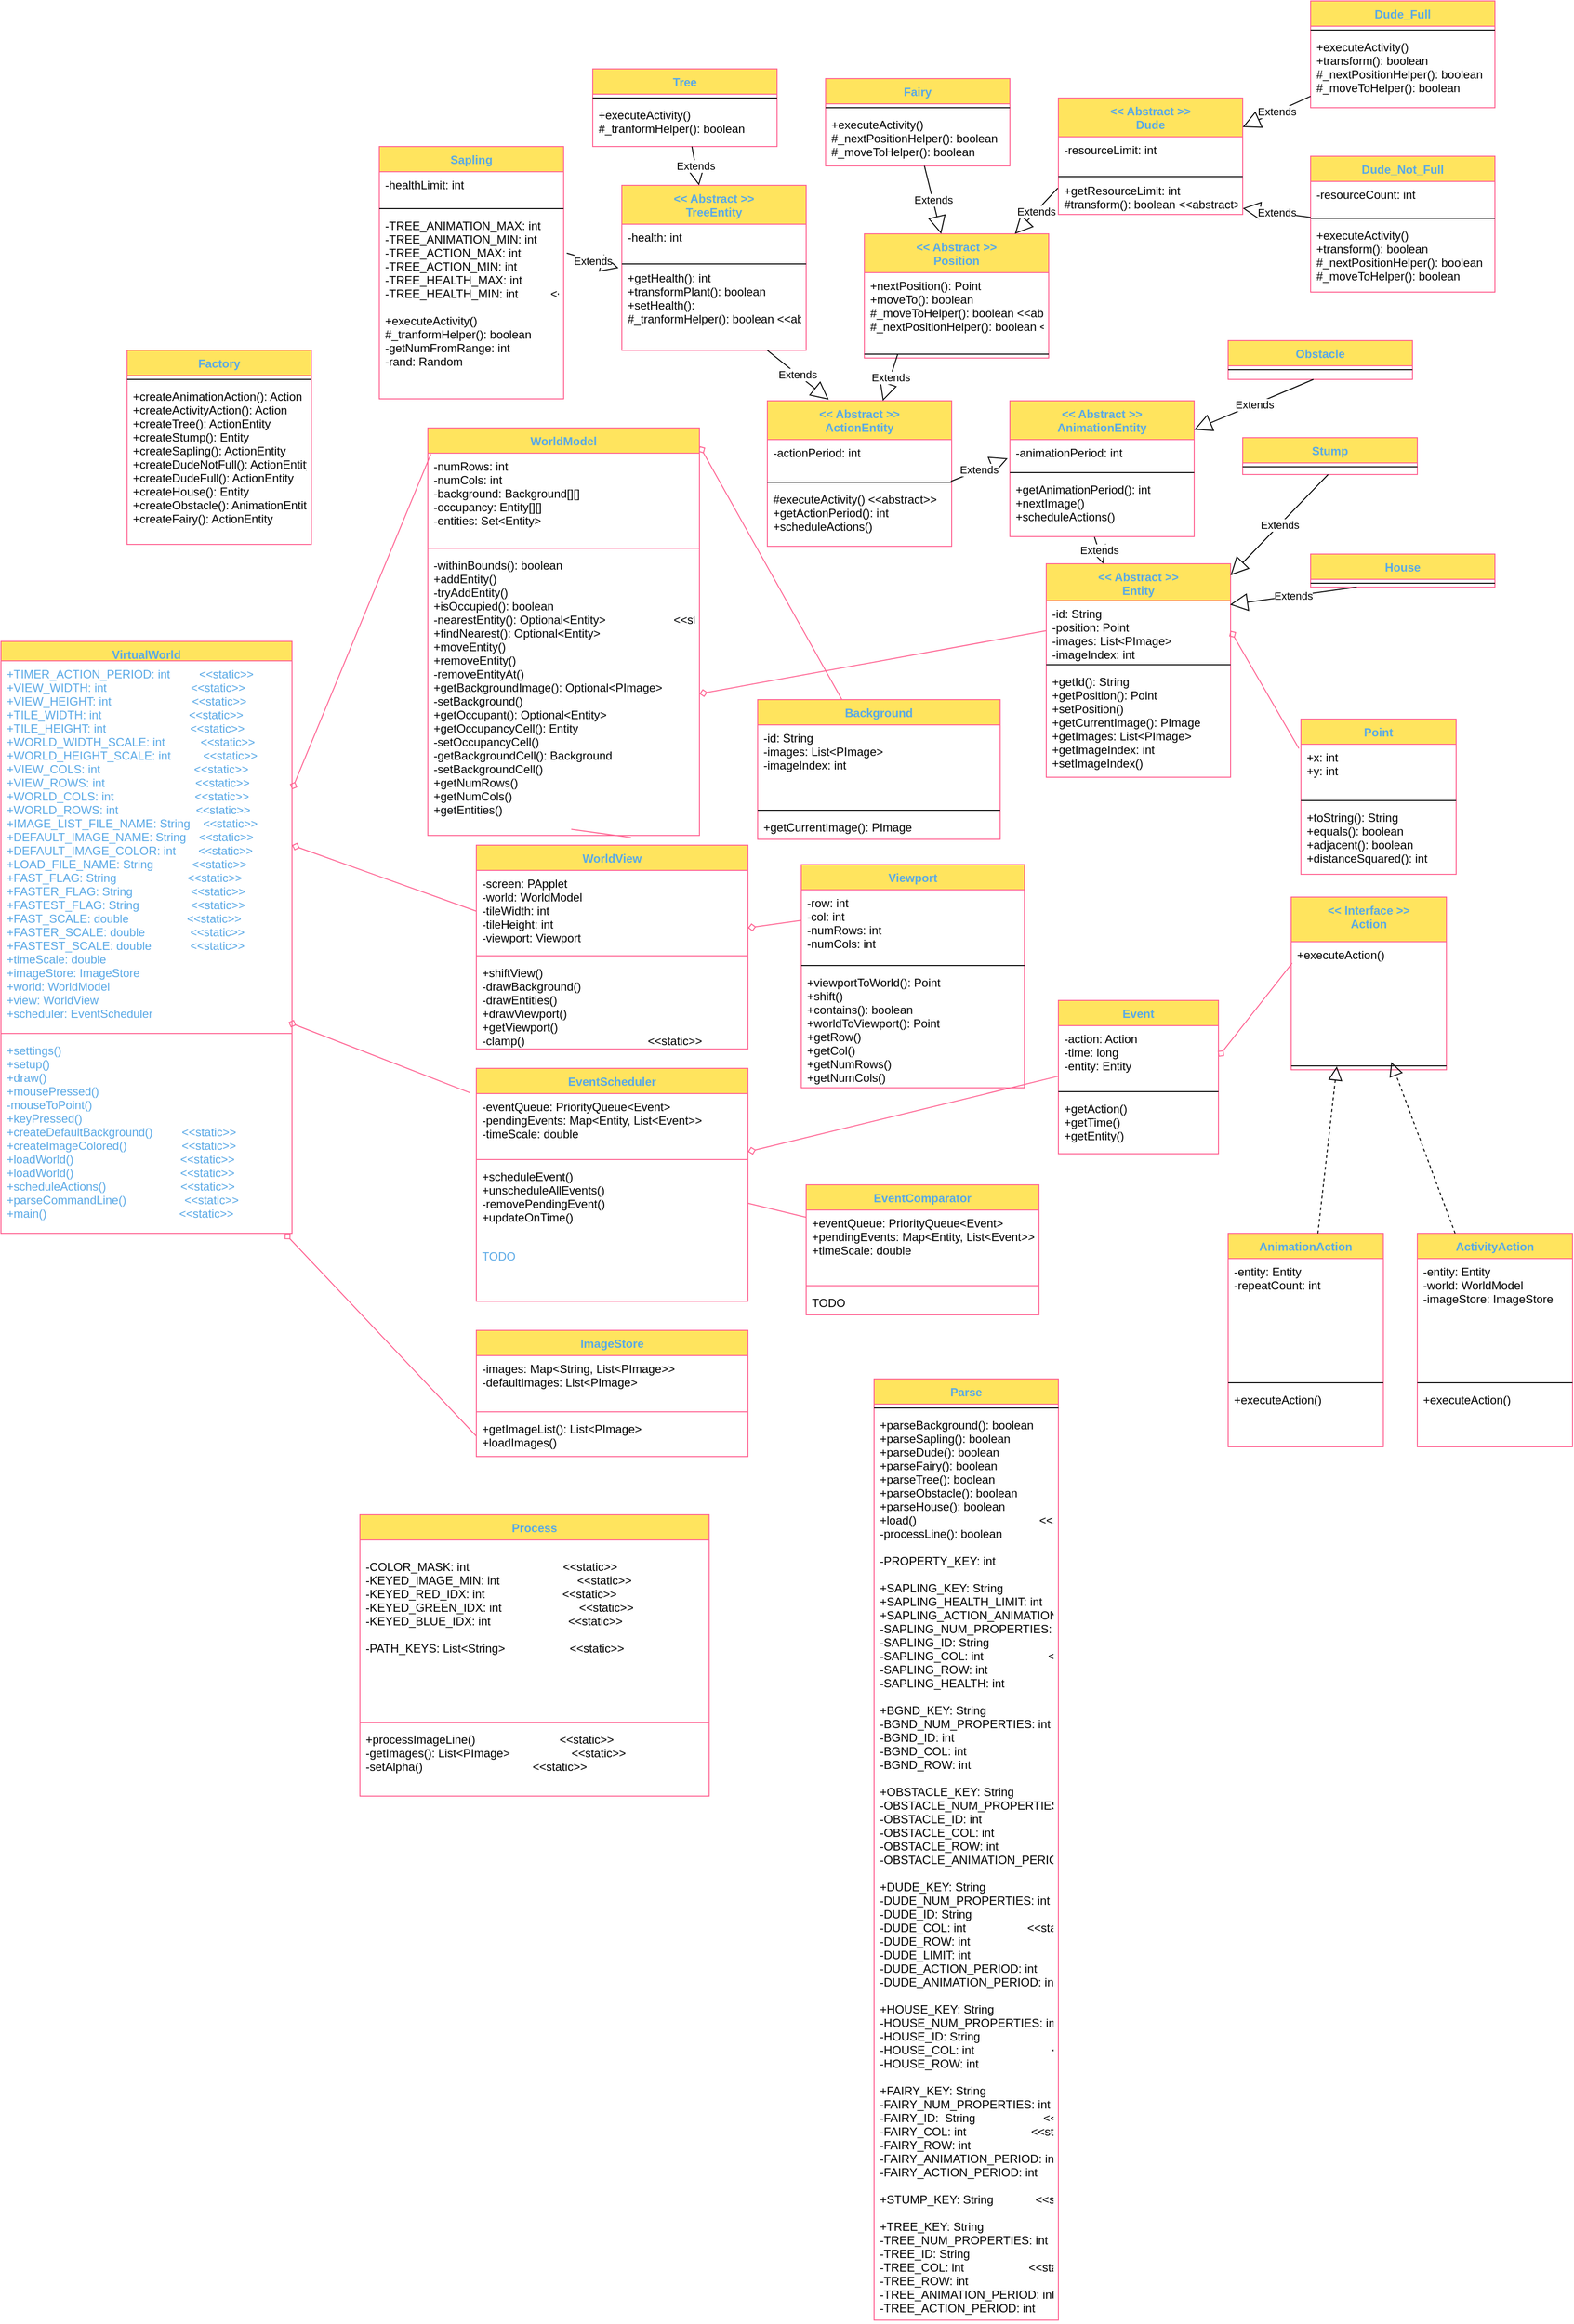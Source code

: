 <mxfile version="18.0.3" type="device"><diagram id="Yo6Zvny2ZRX3JAPKxXua" name="Page 2"><mxGraphModel dx="1639" dy="1824" grid="1" gridSize="10" guides="1" tooltips="1" connect="1" arrows="1" fold="1" page="1" pageScale="1" pageWidth="850" pageHeight="1100" math="0" shadow="0"><root><mxCell id="0"/><mxCell id="1" parent="0"/><mxCell id="8I9pphBKhg92I5GMk5e_-31" value="" style="graphMlID=e0;endArrow=none;strokeColor=#FF6392;strokeWidth=1.0;startArrow=diamond;startFill=0;endFill=1;exitX=1;exitY=0.25;exitDx=0;exitDy=0;fontColor=#5AA9E6;entryX=0.011;entryY=0.011;entryDx=0;entryDy=0;entryPerimeter=0;" parent="1" source="8I9pphBKhg92I5GMk5e_-50" target="8I9pphBKhg92I5GMk5e_-55" edge="1"><mxGeometry relative="1" as="geometry"/></mxCell><mxCell id="8I9pphBKhg92I5GMk5e_-32" value="" style="graphMlID=e1;endArrow=none;strokeColor=#FF6392;strokeWidth=1.0;startArrow=diamond;startFill=0;endFill=1;exitX=1;exitY=0.5;exitDx=0;exitDy=0;fontColor=#5AA9E6;entryX=0;entryY=0.5;entryDx=0;entryDy=0;" parent="1" source="8I9pphBKhg92I5GMk5e_-51" target="8I9pphBKhg92I5GMk5e_-61" edge="1"><mxGeometry relative="1" as="geometry"/></mxCell><mxCell id="8I9pphBKhg92I5GMk5e_-33" value="" style="graphMlID=e2;endArrow=none;strokeColor=#FF6392;strokeWidth=1.0;startArrow=diamond;startFill=0;endFill=1;fontColor=#5AA9E6;entryX=0;entryY=0.25;entryDx=0;entryDy=0;" parent="1" source="8I9pphBKhg92I5GMk5e_-60" target="8I9pphBKhg92I5GMk5e_-89" edge="1"><mxGeometry relative="1" as="geometry"><mxPoint x="648" y="240" as="sourcePoint"/></mxGeometry></mxCell><mxCell id="8I9pphBKhg92I5GMk5e_-34" value="" style="graphMlID=e3;endArrow=none;strokeColor=#FF6392;strokeWidth=1.0;startArrow=diamond;startFill=0;endFill=1;exitX=0.988;exitY=-0.077;exitDx=0;exitDy=0;exitPerimeter=0;fontColor=#5AA9E6;entryX=-0.023;entryY=0.105;entryDx=0;entryDy=0;entryPerimeter=0;" parent="1" source="8I9pphBKhg92I5GMk5e_-53" target="8I9pphBKhg92I5GMk5e_-64" edge="1"><mxGeometry relative="1" as="geometry"><mxPoint x="840" y="580" as="targetPoint"/></mxGeometry></mxCell><mxCell id="8I9pphBKhg92I5GMk5e_-35" value="" style="graphMlID=e4;endArrow=none;strokeColor=#FF6392;strokeWidth=1.0;startArrow=diamond;startFill=0;endFill=1;exitX=0.975;exitY=1;exitDx=0;exitDy=0;exitPerimeter=0;fontColor=#5AA9E6;entryX=0;entryY=0.5;entryDx=0;entryDy=0;" parent="1" source="8I9pphBKhg92I5GMk5e_-53" target="8I9pphBKhg92I5GMk5e_-71" edge="1"><mxGeometry relative="1" as="geometry"/></mxCell><mxCell id="8I9pphBKhg92I5GMk5e_-36" value="" style="graphMlID=e5;endArrow=none;strokeColor=#FF6392;strokeWidth=1.0;startArrow=diamond;startFill=0;endFill=1;fontColor=#5AA9E6;exitX=1.001;exitY=-0.077;exitDx=0;exitDy=0;exitPerimeter=0;" parent="1" source="8I9pphBKhg92I5GMk5e_-55" target="8I9pphBKhg92I5GMk5e_-82" edge="1"><mxGeometry relative="1" as="geometry"/></mxCell><mxCell id="8I9pphBKhg92I5GMk5e_-37" value="" style="graphMlID=e6;endArrow=none;strokeColor=#FF6392;strokeWidth=1.0;startArrow=diamond;startFill=0;endFill=1;fontColor=#5AA9E6;" parent="1" source="8I9pphBKhg92I5GMk5e_-64" target="8I9pphBKhg92I5GMk5e_-97" edge="1"><mxGeometry relative="1" as="geometry"/></mxCell><mxCell id="8I9pphBKhg92I5GMk5e_-38" value="" style="graphMlID=e7;endArrow=none;strokeColor=#FF6392;strokeWidth=1.0;startArrow=none;startFill=1;endFill=1;fontColor=#5AA9E6;entryX=0;entryY=0.25;entryDx=0;entryDy=0;exitX=1;exitY=0.5;exitDx=0;exitDy=0;" parent="1" source="8I9pphBKhg92I5GMk5e_-67" target="8I9pphBKhg92I5GMk5e_-72" edge="1"><mxGeometry relative="1" as="geometry"/></mxCell><mxCell id="8I9pphBKhg92I5GMk5e_-39" value="" style="graphMlID=e8;endArrow=none;strokeColor=#FF6392;strokeWidth=1.0;startArrow=diamond;startFill=0;endFill=1;fontColor=#5AA9E6;exitX=1;exitY=0.5;exitDx=0;exitDy=0;entryX=0;entryY=0.5;entryDx=0;entryDy=0;" parent="1" source="8I9pphBKhg92I5GMk5e_-57" target="8I9pphBKhg92I5GMk5e_-86" edge="1"><mxGeometry relative="1" as="geometry"><mxPoint x="710" y="80" as="sourcePoint"/><Array as="points"/></mxGeometry></mxCell><mxCell id="8I9pphBKhg92I5GMk5e_-40" value="" style="graphMlID=e9;endArrow=none;strokeColor=#FF6392;strokeWidth=1.0;startArrow=diamond;startFill=0;endFill=1;fontColor=#5AA9E6;exitX=1;exitY=0.5;exitDx=0;exitDy=0;entryX=-0.013;entryY=0.08;entryDx=0;entryDy=0;entryPerimeter=0;" parent="1" source="8I9pphBKhg92I5GMk5e_-86" target="8I9pphBKhg92I5GMk5e_-105" edge="1"><mxGeometry relative="1" as="geometry"/></mxCell><mxCell id="8I9pphBKhg92I5GMk5e_-42" value="" style="graphMlID=e11;endArrow=none;strokeColor=#FF6392;strokeWidth=1.0;startArrow=diamond;startFill=0;endFill=1;fontColor=#5AA9E6;exitX=1;exitY=0.5;exitDx=0;exitDy=0;entryX=0.006;entryY=0.178;entryDx=0;entryDy=0;entryPerimeter=0;" parent="1" source="8I9pphBKhg92I5GMk5e_-97" target="8I9pphBKhg92I5GMk5e_-109" edge="1"><mxGeometry relative="1" as="geometry"/></mxCell><mxCell id="8I9pphBKhg92I5GMk5e_-44" value="" style="graphMlID=e13;endArrow=none;strokeColor=#FF6392;strokeWidth=1.0;startArrow=none;startFill=1;endFill=1;fontColor=#5AA9E6;entryX=0.528;entryY=0.978;entryDx=0;entryDy=0;entryPerimeter=0;exitX=0.57;exitY=-0.037;exitDx=0;exitDy=0;exitPerimeter=0;" parent="1" source="8I9pphBKhg92I5GMk5e_-60" target="8I9pphBKhg92I5GMk5e_-57" edge="1"><mxGeometry relative="1" as="geometry"/></mxCell><mxCell id="8I9pphBKhg92I5GMk5e_-45" value="" style="graphMlID=e14;endArrow=none;strokeColor=#FF6392;strokeWidth=1.0;startArrow=none;startFill=1;endFill=1;fontColor=#5AA9E6;exitX=0.5;exitY=0;exitDx=0;exitDy=0;" parent="1" source="8I9pphBKhg92I5GMk5e_-96" edge="1"><mxGeometry relative="1" as="geometry"><mxPoint x="1191.342" y="532.04" as="targetPoint"/></mxGeometry></mxCell><mxCell id="8I9pphBKhg92I5GMk5e_-50" value="VirtualWorld" style="swimlane;fontStyle=1;align=center;verticalAlign=top;childLayout=stackLayout;horizontal=1;startSize=20;horizontalStack=0;resizeParent=1;resizeParentMax=0;resizeLast=0;collapsible=1;marginBottom=0;hachureGap=4;pointerEvents=0;fillColor=#FFE45E;strokeColor=#FF6392;fontColor=#5AA9E6;" parent="1" vertex="1"><mxGeometry x="20" y="150" width="300" height="610" as="geometry"/></mxCell><mxCell id="8I9pphBKhg92I5GMk5e_-51" value="+TIMER_ACTION_PERIOD: int         &lt;&lt;static&gt;&gt;&#10;+VIEW_WIDTH: int                          &lt;&lt;static&gt;&gt;&#10;+VIEW_HEIGHT: int                         &lt;&lt;static&gt;&gt;&#10;+TILE_WIDTH: int                           &lt;&lt;static&gt;&gt;&#10;+TILE_HEIGHT: int                          &lt;&lt;static&gt;&gt;&#10;+WORLD_WIDTH_SCALE: int           &lt;&lt;static&gt;&gt;&#10;+WORLD_HEIGHT_SCALE: int          &lt;&lt;static&gt;&gt;&#10;+VIEW_COLS: int                             &lt;&lt;static&gt;&gt;&#10;+VIEW_ROWS: int                            &lt;&lt;static&gt;&gt;&#10;+WORLD_COLS: int                         &lt;&lt;static&gt;&gt;&#10;+WORLD_ROWS: int                        &lt;&lt;static&gt;&gt;&#10;+IMAGE_LIST_FILE_NAME: String    &lt;&lt;static&gt;&gt;&#10;+DEFAULT_IMAGE_NAME: String    &lt;&lt;static&gt;&gt;&#10;+DEFAULT_IMAGE_COLOR: int       &lt;&lt;static&gt;&gt;&#10;+LOAD_FILE_NAME: String            &lt;&lt;static&gt;&gt;&#10;+FAST_FLAG: String                      &lt;&lt;static&gt;&gt;&#10;+FASTER_FLAG: String                  &lt;&lt;static&gt;&gt;&#10;+FASTEST_FLAG: String                &lt;&lt;static&gt;&gt;&#10;+FAST_SCALE: double                  &lt;&lt;static&gt;&gt;&#10;+FASTER_SCALE: double              &lt;&lt;static&gt;&gt;&#10;+FASTEST_SCALE: double            &lt;&lt;static&gt;&gt;&#10;+timeScale: double&#10;+imageStore: ImageStore&#10;+world: WorldModel&#10;+view: WorldView&#10;+scheduler: EventScheduler" style="text;strokeColor=none;fillColor=none;align=left;verticalAlign=top;spacingLeft=4;spacingRight=4;overflow=hidden;rotatable=0;points=[[0,0.5],[1,0.5]];portConstraint=eastwest;fontColor=#5AA9E6;" parent="8I9pphBKhg92I5GMk5e_-50" vertex="1"><mxGeometry y="20" width="300" height="380" as="geometry"/></mxCell><mxCell id="8I9pphBKhg92I5GMk5e_-52" value="" style="line;strokeWidth=1;fillColor=none;align=left;verticalAlign=middle;spacingTop=-1;spacingLeft=3;spacingRight=3;rotatable=0;labelPosition=right;points=[];portConstraint=eastwest;strokeColor=#FF6392;fontColor=#5AA9E6;" parent="8I9pphBKhg92I5GMk5e_-50" vertex="1"><mxGeometry y="400" width="300" height="8" as="geometry"/></mxCell><mxCell id="8I9pphBKhg92I5GMk5e_-53" value="+settings()&#10;+setup()&#10;+draw()&#10;+mousePressed()&#10;-mouseToPoint()&#10;+keyPressed()&#10;+createDefaultBackground()         &lt;&lt;static&gt;&gt;&#10;+createImageColored()                 &lt;&lt;static&gt;&gt;&#10;+loadWorld()                                 &lt;&lt;static&gt;&gt;&#10;+loadWorld()                                 &lt;&lt;static&gt;&gt;&#10;+scheduleActions()                       &lt;&lt;static&gt;&gt;&#10;+parseCommandLine()                  &lt;&lt;static&gt;&gt;&#10;+main()                                         &lt;&lt;static&gt;&gt;" style="text;strokeColor=none;fillColor=none;align=left;verticalAlign=top;spacingLeft=4;spacingRight=4;overflow=hidden;rotatable=0;points=[[0,0.5],[1,0.5]];portConstraint=eastwest;fontColor=#5AA9E6;" parent="8I9pphBKhg92I5GMk5e_-50" vertex="1"><mxGeometry y="408" width="300" height="202" as="geometry"/></mxCell><mxCell id="8I9pphBKhg92I5GMk5e_-54" value="WorldModel" style="swimlane;fontStyle=1;align=center;verticalAlign=top;childLayout=stackLayout;horizontal=1;startSize=26;horizontalStack=0;resizeParent=1;resizeParentMax=0;resizeLast=0;collapsible=1;marginBottom=0;hachureGap=4;pointerEvents=0;sketch=0;fontColor=#5AA9E6;strokeColor=#FF6392;fillColor=#FFE45E;" parent="1" vertex="1"><mxGeometry x="460" y="-70" width="280" height="420" as="geometry"/></mxCell><mxCell id="8I9pphBKhg92I5GMk5e_-55" value="-numRows: int&#10;-numCols: int&#10;-background: Background[][]&#10;-occupancy: Entity[][]&#10;-entities: Set&lt;Entity&gt;" style="text;strokeColor=none;fillColor=none;align=left;verticalAlign=top;spacingLeft=4;spacingRight=4;overflow=hidden;rotatable=0;points=[[0,0.5],[1,0.5]];portConstraint=eastwest;fontColor=#000000;" parent="8I9pphBKhg92I5GMk5e_-54" vertex="1"><mxGeometry y="26" width="280" height="94" as="geometry"/></mxCell><mxCell id="8I9pphBKhg92I5GMk5e_-56" value="" style="line;strokeWidth=1;fillColor=none;align=left;verticalAlign=middle;spacingTop=-1;spacingLeft=3;spacingRight=3;rotatable=0;labelPosition=right;points=[];portConstraint=eastwest;strokeColor=#FF6392;fontColor=#5AA9E6;" parent="8I9pphBKhg92I5GMk5e_-54" vertex="1"><mxGeometry y="120" width="280" height="8" as="geometry"/></mxCell><mxCell id="8I9pphBKhg92I5GMk5e_-57" value="-withinBounds(): boolean    &#10;+addEntity()     &#10;-tryAddEntity()                             &#10;+isOccupied(): boolean     &#10;-nearestEntity(): Optional&lt;Entity&gt;                     &lt;&lt;static&gt;&gt;&#10;+findNearest(): Optional&lt;Entity&gt;             &#10;+moveEntity()                                &#10;+removeEntity()                              &#10;-removeEntityAt()  &#10;+getBackgroundImage(): Optional&lt;PImage&gt;     &#10;-setBackground()                             &#10;+getOccupant(): Optional&lt;Entity&gt;             &#10;+getOccupancyCell(): Entity                 &#10;-setOccupancyCell()                          &#10;-getBackgroundCell(): Background             &#10;-setBackgroundCell()    &#10;+getNumRows()&#10;+getNumCols()&#10;+getEntities()     &#10; &#10;                                                                                                     &#10;           " style="text;strokeColor=none;fillColor=none;align=left;verticalAlign=top;spacingLeft=4;spacingRight=4;overflow=hidden;rotatable=0;points=[[0,0.5],[1,0.5]];portConstraint=eastwest;fontColor=#020405;" parent="8I9pphBKhg92I5GMk5e_-54" vertex="1"><mxGeometry y="128" width="280" height="292" as="geometry"/></mxCell><mxCell id="8I9pphBKhg92I5GMk5e_-60" value="WorldView" style="swimlane;fontStyle=1;align=center;verticalAlign=top;childLayout=stackLayout;horizontal=1;startSize=26;horizontalStack=0;resizeParent=1;resizeParentMax=0;resizeLast=0;collapsible=1;marginBottom=0;hachureGap=4;pointerEvents=0;sketch=0;fontColor=#5AA9E6;strokeColor=#FF6392;fillColor=#FFE45E;" parent="1" vertex="1"><mxGeometry x="510" y="360.0" width="280" height="210" as="geometry"/></mxCell><mxCell id="8I9pphBKhg92I5GMk5e_-61" value="-screen: PApplet&#10;-world: WorldModel&#10;-tileWidth: int&#10;-tileHeight: int&#10;-viewport: Viewport" style="text;strokeColor=none;fillColor=none;align=left;verticalAlign=top;spacingLeft=4;spacingRight=4;overflow=hidden;rotatable=0;points=[[0,0.5],[1,0.5]];portConstraint=eastwest;fontColor=#000000;" parent="8I9pphBKhg92I5GMk5e_-60" vertex="1"><mxGeometry y="26" width="280" height="84" as="geometry"/></mxCell><mxCell id="8I9pphBKhg92I5GMk5e_-62" value="" style="line;strokeWidth=1;fillColor=none;align=left;verticalAlign=middle;spacingTop=-1;spacingLeft=3;spacingRight=3;rotatable=0;labelPosition=right;points=[];portConstraint=eastwest;strokeColor=#FF6392;fontColor=#5AA9E6;" parent="8I9pphBKhg92I5GMk5e_-60" vertex="1"><mxGeometry y="110" width="280" height="8" as="geometry"/></mxCell><mxCell id="8I9pphBKhg92I5GMk5e_-63" value="+shiftView()   &#10;-drawBackground()                           &#10;-drawEntities()                              &#10;+drawViewport()  &#10;+getViewport()        &#10;-clamp()                                      &lt;&lt;static&gt;&gt;&#10;                  &#10;                              " style="text;strokeColor=none;fillColor=none;align=left;verticalAlign=top;spacingLeft=4;spacingRight=4;overflow=hidden;rotatable=0;points=[[0,0.5],[1,0.5]];portConstraint=eastwest;fontColor=#000000;" parent="8I9pphBKhg92I5GMk5e_-60" vertex="1"><mxGeometry y="118" width="280" height="92" as="geometry"/></mxCell><mxCell id="8I9pphBKhg92I5GMk5e_-64" value="EventScheduler" style="swimlane;fontStyle=1;align=center;verticalAlign=top;childLayout=stackLayout;horizontal=1;startSize=26;horizontalStack=0;resizeParent=1;resizeParentMax=0;resizeLast=0;collapsible=1;marginBottom=0;hachureGap=4;pointerEvents=0;sketch=0;fontColor=#5AA9E6;strokeColor=#FF6392;fillColor=#FFE45E;" parent="1" vertex="1"><mxGeometry x="510" y="590" width="280" height="240" as="geometry"/></mxCell><mxCell id="8I9pphBKhg92I5GMk5e_-65" value="-eventQueue: PriorityQueue&lt;Event&gt;&#10;-pendingEvents: Map&lt;Entity, List&lt;Event&gt;&gt;&#10;-timeScale: double" style="text;strokeColor=none;fillColor=none;align=left;verticalAlign=top;spacingLeft=4;spacingRight=4;overflow=hidden;rotatable=0;points=[[0,0.5],[1,0.5]];portConstraint=eastwest;fontColor=#000000;" parent="8I9pphBKhg92I5GMk5e_-64" vertex="1"><mxGeometry y="26" width="280" height="64" as="geometry"/></mxCell><mxCell id="8I9pphBKhg92I5GMk5e_-66" value="" style="line;strokeWidth=1;fillColor=none;align=left;verticalAlign=middle;spacingTop=-1;spacingLeft=3;spacingRight=3;rotatable=0;labelPosition=right;points=[];portConstraint=eastwest;strokeColor=#FF6392;fontColor=#5AA9E6;" parent="8I9pphBKhg92I5GMk5e_-64" vertex="1"><mxGeometry y="90" width="280" height="8" as="geometry"/></mxCell><mxCell id="8I9pphBKhg92I5GMk5e_-67" value="+scheduleEvent()                                  &#10;+unscheduleAllEvents()    &#10;-removePendingEvent()                        &#10;+updateOnTime()                                                 " style="text;strokeColor=none;fillColor=none;align=left;verticalAlign=top;spacingLeft=4;spacingRight=4;overflow=hidden;rotatable=0;points=[[0,0.5],[1,0.5]];portConstraint=eastwest;fontColor=#000000;" parent="8I9pphBKhg92I5GMk5e_-64" vertex="1"><mxGeometry y="98" width="280" height="82" as="geometry"/></mxCell><mxCell id="8I9pphBKhg92I5GMk5e_-76" value="TODO" style="text;strokeColor=none;fillColor=none;align=left;verticalAlign=top;spacingLeft=4;spacingRight=4;overflow=hidden;rotatable=0;points=[[0,0.5],[1,0.5]];portConstraint=eastwest;fontColor=#5AA9E6;" parent="8I9pphBKhg92I5GMk5e_-64" vertex="1"><mxGeometry y="180" width="280" height="60" as="geometry"/></mxCell><mxCell id="8I9pphBKhg92I5GMk5e_-68" value="ImageStore" style="swimlane;fontStyle=1;align=center;verticalAlign=top;childLayout=stackLayout;horizontal=1;startSize=26;horizontalStack=0;resizeParent=1;resizeParentMax=0;resizeLast=0;collapsible=1;marginBottom=0;hachureGap=4;pointerEvents=0;sketch=0;fontColor=#5AA9E6;strokeColor=#FF6392;fillColor=#FFE45E;" parent="1" vertex="1"><mxGeometry x="510" y="860" width="280" height="130" as="geometry"/></mxCell><mxCell id="8I9pphBKhg92I5GMk5e_-69" value="-images: Map&lt;String, List&lt;PImage&gt;&gt;&#10;-defaultImages: List&lt;PImage&gt;" style="text;strokeColor=none;fillColor=none;align=left;verticalAlign=top;spacingLeft=4;spacingRight=4;overflow=hidden;rotatable=0;points=[[0,0.5],[1,0.5]];portConstraint=eastwest;fontColor=#000000;" parent="8I9pphBKhg92I5GMk5e_-68" vertex="1"><mxGeometry y="26" width="280" height="54" as="geometry"/></mxCell><mxCell id="8I9pphBKhg92I5GMk5e_-70" value="" style="line;strokeWidth=1;fillColor=none;align=left;verticalAlign=middle;spacingTop=-1;spacingLeft=3;spacingRight=3;rotatable=0;labelPosition=right;points=[];portConstraint=eastwest;strokeColor=#FF6392;fontColor=#5AA9E6;" parent="8I9pphBKhg92I5GMk5e_-68" vertex="1"><mxGeometry y="80" width="280" height="8" as="geometry"/></mxCell><mxCell id="8I9pphBKhg92I5GMk5e_-71" value="+getImageList(): List&lt;PImage&gt;               &#10;+loadImages()                                " style="text;strokeColor=none;fillColor=none;align=left;verticalAlign=top;spacingLeft=4;spacingRight=4;overflow=hidden;rotatable=0;points=[[0,0.5],[1,0.5]];portConstraint=eastwest;fontColor=#000000;" parent="8I9pphBKhg92I5GMk5e_-68" vertex="1"><mxGeometry y="88" width="280" height="42" as="geometry"/></mxCell><mxCell id="8I9pphBKhg92I5GMk5e_-72" value="EventComparator" style="swimlane;fontStyle=1;align=center;verticalAlign=top;childLayout=stackLayout;horizontal=1;startSize=26;horizontalStack=0;resizeParent=1;resizeParentMax=0;resizeLast=0;collapsible=1;marginBottom=0;hachureGap=4;pointerEvents=0;sketch=0;fontColor=#5AA9E6;strokeColor=#FF6392;fillColor=#FFE45E;" parent="1" vertex="1"><mxGeometry x="850" y="710" width="240" height="134" as="geometry"/></mxCell><mxCell id="8I9pphBKhg92I5GMk5e_-73" value="+eventQueue: PriorityQueue&lt;Event&gt;&#10;+pendingEvents: Map&lt;Entity, List&lt;Event&gt;&gt;&#10;+timeScale: double" style="text;strokeColor=none;fillColor=none;align=left;verticalAlign=top;spacingLeft=4;spacingRight=4;overflow=hidden;rotatable=0;points=[[0,0.5],[1,0.5]];portConstraint=eastwest;fontColor=#000000;" parent="8I9pphBKhg92I5GMk5e_-72" vertex="1"><mxGeometry y="26" width="240" height="74" as="geometry"/></mxCell><mxCell id="8I9pphBKhg92I5GMk5e_-74" value="" style="line;strokeWidth=1;fillColor=none;align=left;verticalAlign=middle;spacingTop=-1;spacingLeft=3;spacingRight=3;rotatable=0;labelPosition=right;points=[];portConstraint=eastwest;strokeColor=#FF6392;fontColor=#5AA9E6;" parent="8I9pphBKhg92I5GMk5e_-72" vertex="1"><mxGeometry y="100" width="240" height="8" as="geometry"/></mxCell><mxCell id="8I9pphBKhg92I5GMk5e_-75" value="TODO" style="text;strokeColor=none;fillColor=none;align=left;verticalAlign=top;spacingLeft=4;spacingRight=4;overflow=hidden;rotatable=0;points=[[0,0.5],[1,0.5]];portConstraint=eastwest;fontColor=#000000;" parent="8I9pphBKhg92I5GMk5e_-72" vertex="1"><mxGeometry y="108" width="240" height="26" as="geometry"/></mxCell><mxCell id="8I9pphBKhg92I5GMk5e_-77" value="Process" style="swimlane;fontStyle=1;align=center;verticalAlign=top;childLayout=stackLayout;horizontal=1;startSize=26;horizontalStack=0;resizeParent=1;resizeParentMax=0;resizeLast=0;collapsible=1;marginBottom=0;hachureGap=4;pointerEvents=0;sketch=0;fontColor=#5AA9E6;strokeColor=#FF6392;fillColor=#FFE45E;" parent="1" vertex="1"><mxGeometry x="390" y="1050" width="360" height="290" as="geometry"/></mxCell><mxCell id="8I9pphBKhg92I5GMk5e_-78" value="&#10;-COLOR_MASK: int                             &lt;&lt;static&gt;&gt;&#10;-KEYED_IMAGE_MIN: int                        &lt;&lt;static&gt;&gt;&#10;-KEYED_RED_IDX: int                        &lt;&lt;static&gt;&gt;&#10;-KEYED_GREEN_IDX: int                        &lt;&lt;static&gt;&gt;&#10;-KEYED_BLUE_IDX: int                        &lt;&lt;static&gt;&gt;&#10;&#10;-PATH_KEYS: List&lt;String&gt;                    &lt;&lt;static&gt;&gt;&#10;&#10;&#10;&#10;" style="text;strokeColor=none;fillColor=none;align=left;verticalAlign=top;spacingLeft=4;spacingRight=4;overflow=hidden;rotatable=0;points=[[0,0.5],[1,0.5]];portConstraint=eastwest;fontColor=#000000;" parent="8I9pphBKhg92I5GMk5e_-77" vertex="1"><mxGeometry y="26" width="360" height="184" as="geometry"/></mxCell><mxCell id="8I9pphBKhg92I5GMk5e_-79" value="" style="line;strokeWidth=1;fillColor=none;align=left;verticalAlign=middle;spacingTop=-1;spacingLeft=3;spacingRight=3;rotatable=0;labelPosition=right;points=[];portConstraint=eastwest;strokeColor=#FF6392;fontColor=#5AA9E6;" parent="8I9pphBKhg92I5GMk5e_-77" vertex="1"><mxGeometry y="210" width="360" height="8" as="geometry"/></mxCell><mxCell id="8I9pphBKhg92I5GMk5e_-80" value="+processImageLine()                          &lt;&lt;static&gt;&gt;&#10;-getImages(): List&lt;PImage&gt;                   &lt;&lt;static&gt;&gt;&#10;-setAlpha()                                  &lt;&lt;static&gt;&gt;&#10;&#10;&#10;&#10;" style="text;strokeColor=none;fillColor=none;align=left;verticalAlign=top;spacingLeft=4;spacingRight=4;overflow=hidden;rotatable=0;points=[[0,0.5],[1,0.5]];portConstraint=eastwest;fontColor=#000000;" parent="8I9pphBKhg92I5GMk5e_-77" vertex="1"><mxGeometry y="218" width="360" height="72" as="geometry"/></mxCell><mxCell id="8I9pphBKhg92I5GMk5e_-81" value="Background" style="swimlane;fontStyle=1;align=center;verticalAlign=top;childLayout=stackLayout;horizontal=1;startSize=26;horizontalStack=0;resizeParent=1;resizeParentMax=0;resizeLast=0;collapsible=1;marginBottom=0;hachureGap=4;pointerEvents=0;sketch=0;fontColor=#5AA9E6;strokeColor=#FF6392;fillColor=#FFE45E;" parent="1" vertex="1"><mxGeometry x="800" y="210" width="250" height="144" as="geometry"/></mxCell><mxCell id="8I9pphBKhg92I5GMk5e_-82" value="-id: String&#10;-images: List&lt;PImage&gt;&#10;-imageIndex: int" style="text;strokeColor=none;fillColor=none;align=left;verticalAlign=top;spacingLeft=4;spacingRight=4;overflow=hidden;rotatable=0;points=[[0,0.5],[1,0.5]];portConstraint=eastwest;" parent="8I9pphBKhg92I5GMk5e_-81" vertex="1"><mxGeometry y="26" width="250" height="84" as="geometry"/></mxCell><mxCell id="8I9pphBKhg92I5GMk5e_-83" value="" style="line;strokeWidth=1;fillColor=none;align=left;verticalAlign=middle;spacingTop=-1;spacingLeft=3;spacingRight=3;rotatable=0;labelPosition=right;points=[];portConstraint=eastwest;" parent="8I9pphBKhg92I5GMk5e_-81" vertex="1"><mxGeometry y="110" width="250" height="8" as="geometry"/></mxCell><mxCell id="8I9pphBKhg92I5GMk5e_-84" value="+getCurrentImage(): PImage" style="text;strokeColor=none;fillColor=none;align=left;verticalAlign=top;spacingLeft=4;spacingRight=4;overflow=hidden;rotatable=0;points=[[0,0.5],[1,0.5]];portConstraint=eastwest;" parent="8I9pphBKhg92I5GMk5e_-81" vertex="1"><mxGeometry y="118" width="250" height="26" as="geometry"/></mxCell><mxCell id="8I9pphBKhg92I5GMk5e_-85" value="&lt;&lt; Abstract &gt;&gt;&#10;Entity" style="swimlane;fontStyle=1;align=center;verticalAlign=top;childLayout=stackLayout;horizontal=1;startSize=38;horizontalStack=0;resizeParent=1;resizeParentMax=0;resizeLast=0;collapsible=1;marginBottom=0;hachureGap=4;pointerEvents=0;sketch=0;fontColor=#5AA9E6;strokeColor=#FF6392;fillColor=#FFE45E;" parent="1" vertex="1"><mxGeometry x="1097.5" y="70" width="190" height="220" as="geometry"/></mxCell><mxCell id="8I9pphBKhg92I5GMk5e_-86" value="-id: String&#10;-position: Point&#10;-images: List&lt;PImage&gt;&#10;-imageIndex: int&#10;" style="text;strokeColor=none;fillColor=none;align=left;verticalAlign=top;spacingLeft=4;spacingRight=4;overflow=hidden;rotatable=0;points=[[0,0.5],[1,0.5]];portConstraint=eastwest;" parent="8I9pphBKhg92I5GMk5e_-85" vertex="1"><mxGeometry y="38" width="190" height="62" as="geometry"/></mxCell><mxCell id="8I9pphBKhg92I5GMk5e_-87" value="" style="line;strokeWidth=1;fillColor=none;align=left;verticalAlign=middle;spacingTop=-1;spacingLeft=3;spacingRight=3;rotatable=0;labelPosition=right;points=[];portConstraint=eastwest;" parent="8I9pphBKhg92I5GMk5e_-85" vertex="1"><mxGeometry y="100" width="190" height="8" as="geometry"/></mxCell><mxCell id="iE0U7NcZU6y0sqtfHOgk-11" value="+getId(): String&#10;+getPosition(): Point&#10;+setPosition()&#10;+getCurrentImage(): PImage&#10;+getImages: List&lt;PImage&gt;&#10;+getImageIndex: int&#10;+setImageIndex()" style="text;strokeColor=none;fillColor=none;align=left;verticalAlign=top;spacingLeft=4;spacingRight=4;overflow=hidden;rotatable=0;points=[[0,0.5],[1,0.5]];portConstraint=eastwest;" parent="8I9pphBKhg92I5GMk5e_-85" vertex="1"><mxGeometry y="108" width="190" height="112" as="geometry"/></mxCell><mxCell id="8I9pphBKhg92I5GMk5e_-89" value="Viewport" style="swimlane;fontStyle=1;align=center;verticalAlign=top;childLayout=stackLayout;horizontal=1;startSize=26;horizontalStack=0;resizeParent=1;resizeParentMax=0;resizeLast=0;collapsible=1;marginBottom=0;hachureGap=4;pointerEvents=0;sketch=0;fontColor=#5AA9E6;strokeColor=#FF6392;fillColor=#FFE45E;" parent="1" vertex="1"><mxGeometry x="845" y="380" width="230" height="230" as="geometry"/></mxCell><mxCell id="8I9pphBKhg92I5GMk5e_-90" value="-row: int&#10;-col: int&#10;-numRows: int&#10;-numCols: int" style="text;strokeColor=none;fillColor=none;align=left;verticalAlign=top;spacingLeft=4;spacingRight=4;overflow=hidden;rotatable=0;points=[[0,0.5],[1,0.5]];portConstraint=eastwest;" parent="8I9pphBKhg92I5GMk5e_-89" vertex="1"><mxGeometry y="26" width="230" height="74" as="geometry"/></mxCell><mxCell id="8I9pphBKhg92I5GMk5e_-91" value="" style="line;strokeWidth=1;fillColor=none;align=left;verticalAlign=middle;spacingTop=-1;spacingLeft=3;spacingRight=3;rotatable=0;labelPosition=right;points=[];portConstraint=eastwest;" parent="8I9pphBKhg92I5GMk5e_-89" vertex="1"><mxGeometry y="100" width="230" height="8" as="geometry"/></mxCell><mxCell id="8I9pphBKhg92I5GMk5e_-92" value="+viewportToWorld(): Point   &#10;+shift()  &#10;+contains(): boolean       &#10;+worldToViewport(): Point &#10;+getRow()&#10;+getCol()&#10;+getNumRows()&#10;+getNumCols()&#10;                                                                                       " style="text;strokeColor=none;fillColor=none;align=left;verticalAlign=top;spacingLeft=4;spacingRight=4;overflow=hidden;rotatable=0;points=[[0,0.5],[1,0.5]];portConstraint=eastwest;" parent="8I9pphBKhg92I5GMk5e_-89" vertex="1"><mxGeometry y="108" width="230" height="122" as="geometry"/></mxCell><mxCell id="8I9pphBKhg92I5GMk5e_-96" value="Event" style="swimlane;fontStyle=1;align=center;verticalAlign=top;childLayout=stackLayout;horizontal=1;startSize=26;horizontalStack=0;resizeParent=1;resizeParentMax=0;resizeLast=0;collapsible=1;marginBottom=0;hachureGap=4;pointerEvents=0;sketch=0;fontColor=#5AA9E6;strokeColor=#FF6392;fillColor=#FFE45E;" parent="1" vertex="1"><mxGeometry x="1110" y="520" width="165" height="158" as="geometry"/></mxCell><mxCell id="8I9pphBKhg92I5GMk5e_-97" value="-action: Action&#10;-time: long&#10;-entity: Entity" style="text;strokeColor=none;fillColor=none;align=left;verticalAlign=top;spacingLeft=4;spacingRight=4;overflow=hidden;rotatable=0;points=[[0,0.5],[1,0.5]];portConstraint=eastwest;" parent="8I9pphBKhg92I5GMk5e_-96" vertex="1"><mxGeometry y="26" width="165" height="64" as="geometry"/></mxCell><mxCell id="8I9pphBKhg92I5GMk5e_-98" value="" style="line;strokeWidth=1;fillColor=none;align=left;verticalAlign=middle;spacingTop=-1;spacingLeft=3;spacingRight=3;rotatable=0;labelPosition=right;points=[];portConstraint=eastwest;" parent="8I9pphBKhg92I5GMk5e_-96" vertex="1"><mxGeometry y="90" width="165" height="8" as="geometry"/></mxCell><mxCell id="8I9pphBKhg92I5GMk5e_-99" value="+getAction()&#10;+getTime()&#10;+getEntity()" style="text;strokeColor=none;fillColor=none;align=left;verticalAlign=top;spacingLeft=4;spacingRight=4;overflow=hidden;rotatable=0;points=[[0,0.5],[1,0.5]];portConstraint=eastwest;" parent="8I9pphBKhg92I5GMk5e_-96" vertex="1"><mxGeometry y="98" width="165" height="60" as="geometry"/></mxCell><mxCell id="8I9pphBKhg92I5GMk5e_-104" value="Point" style="swimlane;fontStyle=1;align=center;verticalAlign=top;childLayout=stackLayout;horizontal=1;startSize=26;horizontalStack=0;resizeParent=1;resizeParentMax=0;resizeLast=0;collapsible=1;marginBottom=0;hachureGap=4;pointerEvents=0;sketch=0;fontColor=#5AA9E6;strokeColor=#FF6392;fillColor=#FFE45E;" parent="1" vertex="1"><mxGeometry x="1360" y="230" width="160" height="160" as="geometry"/></mxCell><mxCell id="8I9pphBKhg92I5GMk5e_-105" value="+x: int&#10;+y: int" style="text;strokeColor=none;fillColor=none;align=left;verticalAlign=top;spacingLeft=4;spacingRight=4;overflow=hidden;rotatable=0;points=[[0,0.5],[1,0.5]];portConstraint=eastwest;" parent="8I9pphBKhg92I5GMk5e_-104" vertex="1"><mxGeometry y="26" width="160" height="54" as="geometry"/></mxCell><mxCell id="8I9pphBKhg92I5GMk5e_-106" value="" style="line;strokeWidth=1;fillColor=none;align=left;verticalAlign=middle;spacingTop=-1;spacingLeft=3;spacingRight=3;rotatable=0;labelPosition=right;points=[];portConstraint=eastwest;" parent="8I9pphBKhg92I5GMk5e_-104" vertex="1"><mxGeometry y="80" width="160" height="8" as="geometry"/></mxCell><mxCell id="8I9pphBKhg92I5GMk5e_-107" value="+toString(): String&#10;+equals(): boolean&#10;+adjacent(): boolean&#10;+distanceSquared(): int                                                  " style="text;strokeColor=none;fillColor=none;align=left;verticalAlign=top;spacingLeft=4;spacingRight=4;overflow=hidden;rotatable=0;points=[[0,0.5],[1,0.5]];portConstraint=eastwest;" parent="8I9pphBKhg92I5GMk5e_-104" vertex="1"><mxGeometry y="88" width="160" height="72" as="geometry"/></mxCell><mxCell id="8I9pphBKhg92I5GMk5e_-108" value="&lt;&lt; Interface &gt;&gt;&#10;Action" style="swimlane;fontStyle=1;align=center;verticalAlign=top;childLayout=stackLayout;horizontal=1;startSize=46;horizontalStack=0;resizeParent=1;resizeParentMax=0;resizeLast=0;collapsible=1;marginBottom=0;hachureGap=4;pointerEvents=0;sketch=0;fontColor=#5AA9E6;strokeColor=#FF6392;fillColor=#FFE45E;" parent="1" vertex="1"><mxGeometry x="1350" y="413.54" width="160" height="178" as="geometry"/></mxCell><mxCell id="8I9pphBKhg92I5GMk5e_-109" value="+executeAction()     &#10;                                        " style="text;strokeColor=none;fillColor=none;align=left;verticalAlign=top;spacingLeft=4;spacingRight=4;overflow=hidden;rotatable=0;points=[[0,0.5],[1,0.5]];portConstraint=eastwest;" parent="8I9pphBKhg92I5GMk5e_-108" vertex="1"><mxGeometry y="46" width="160" height="124" as="geometry"/></mxCell><mxCell id="8I9pphBKhg92I5GMk5e_-110" value="" style="line;strokeWidth=1;fillColor=none;align=left;verticalAlign=middle;spacingTop=-1;spacingLeft=3;spacingRight=3;rotatable=0;labelPosition=right;points=[];portConstraint=eastwest;" parent="8I9pphBKhg92I5GMk5e_-108" vertex="1"><mxGeometry y="170" width="160" height="8" as="geometry"/></mxCell><mxCell id="XReVlnlOWJWOWmxt70Qo-5" value="House" style="swimlane;fontStyle=1;align=center;verticalAlign=top;childLayout=stackLayout;horizontal=1;startSize=26;horizontalStack=0;resizeParent=1;resizeParentMax=0;resizeLast=0;collapsible=1;marginBottom=0;hachureGap=4;pointerEvents=0;sketch=0;fontColor=#5AA9E6;strokeColor=#FF6392;fillColor=#FFE45E;" parent="1" vertex="1"><mxGeometry x="1370" y="60" width="190" height="34" as="geometry"/></mxCell><mxCell id="XReVlnlOWJWOWmxt70Qo-7" value="" style="line;strokeWidth=1;fillColor=none;align=left;verticalAlign=middle;spacingTop=-1;spacingLeft=3;spacingRight=3;rotatable=0;labelPosition=right;points=[];portConstraint=eastwest;" parent="XReVlnlOWJWOWmxt70Qo-5" vertex="1"><mxGeometry y="26" width="190" height="8" as="geometry"/></mxCell><mxCell id="XReVlnlOWJWOWmxt70Qo-9" value="Dude_Not_Full" style="swimlane;fontStyle=1;align=center;verticalAlign=top;childLayout=stackLayout;horizontal=1;startSize=26;horizontalStack=0;resizeParent=1;resizeParentMax=0;resizeLast=0;collapsible=1;marginBottom=0;hachureGap=4;pointerEvents=0;sketch=0;fontColor=#5AA9E6;strokeColor=#FF6392;fillColor=#FFE45E;" parent="1" vertex="1"><mxGeometry x="1370" y="-350" width="190" height="140" as="geometry"/></mxCell><mxCell id="ZqBNJib7v0R0bBYG0xQg-1" value="-resourceCount: int&#10;&#10;" style="text;strokeColor=none;fillColor=none;align=left;verticalAlign=top;spacingLeft=4;spacingRight=4;overflow=hidden;rotatable=0;points=[[0,0.5],[1,0.5]];portConstraint=eastwest;" parent="XReVlnlOWJWOWmxt70Qo-9" vertex="1"><mxGeometry y="26" width="190" height="34" as="geometry"/></mxCell><mxCell id="XReVlnlOWJWOWmxt70Qo-11" value="" style="line;strokeWidth=1;fillColor=none;align=left;verticalAlign=middle;spacingTop=-1;spacingLeft=3;spacingRight=3;rotatable=0;labelPosition=right;points=[];portConstraint=eastwest;" parent="XReVlnlOWJWOWmxt70Qo-9" vertex="1"><mxGeometry y="60" width="190" height="8" as="geometry"/></mxCell><mxCell id="XReVlnlOWJWOWmxt70Qo-12" value="+executeActivity()&#10;+transform(): boolean&#10;#_nextPositionHelper(): boolean&#10;#_moveToHelper(): boolean&#10;&#10;                    &#10;&#10;                                                                       &#10;            &#10;                                                                                                   " style="text;strokeColor=none;fillColor=none;align=left;verticalAlign=top;spacingLeft=4;spacingRight=4;overflow=hidden;rotatable=0;points=[[0,0.5],[1,0.5]];portConstraint=eastwest;" parent="XReVlnlOWJWOWmxt70Qo-9" vertex="1"><mxGeometry y="68" width="190" height="72" as="geometry"/></mxCell><mxCell id="XReVlnlOWJWOWmxt70Qo-13" value="Dude_Full" style="swimlane;fontStyle=1;align=center;verticalAlign=top;childLayout=stackLayout;horizontal=1;startSize=26;horizontalStack=0;resizeParent=1;resizeParentMax=0;resizeLast=0;collapsible=1;marginBottom=0;hachureGap=4;pointerEvents=0;sketch=0;fontColor=#5AA9E6;strokeColor=#FF6392;fillColor=#FFE45E;" parent="1" vertex="1"><mxGeometry x="1370" y="-510" width="190" height="110" as="geometry"/></mxCell><mxCell id="XReVlnlOWJWOWmxt70Qo-15" value="" style="line;strokeWidth=1;fillColor=none;align=left;verticalAlign=middle;spacingTop=-1;spacingLeft=3;spacingRight=3;rotatable=0;labelPosition=right;points=[];portConstraint=eastwest;" parent="XReVlnlOWJWOWmxt70Qo-13" vertex="1"><mxGeometry y="26" width="190" height="8" as="geometry"/></mxCell><mxCell id="XReVlnlOWJWOWmxt70Qo-16" value="+executeActivity()&#10;+transform(): boolean&#10;#_nextPositionHelper(): boolean&#10;#_moveToHelper(): boolean&#10;&#10;                   &#10;&#10;                              &#10;                                                                                                   &#10;            &#10;                                                                                                   " style="text;strokeColor=none;fillColor=none;align=left;verticalAlign=top;spacingLeft=4;spacingRight=4;overflow=hidden;rotatable=0;points=[[0,0.5],[1,0.5]];portConstraint=eastwest;" parent="XReVlnlOWJWOWmxt70Qo-13" vertex="1"><mxGeometry y="34" width="190" height="76" as="geometry"/></mxCell><mxCell id="XReVlnlOWJWOWmxt70Qo-17" value="Obstacle" style="swimlane;fontStyle=1;align=center;verticalAlign=top;childLayout=stackLayout;horizontal=1;startSize=26;horizontalStack=0;resizeParent=1;resizeParentMax=0;resizeLast=0;collapsible=1;marginBottom=0;hachureGap=4;pointerEvents=0;sketch=0;fontColor=#5AA9E6;strokeColor=#FF6392;fillColor=#FFE45E;" parent="1" vertex="1"><mxGeometry x="1285" y="-160" width="190" height="40" as="geometry"/></mxCell><mxCell id="XReVlnlOWJWOWmxt70Qo-19" value="" style="line;strokeWidth=1;fillColor=none;align=left;verticalAlign=middle;spacingTop=-1;spacingLeft=3;spacingRight=3;rotatable=0;labelPosition=right;points=[];portConstraint=eastwest;" parent="XReVlnlOWJWOWmxt70Qo-17" vertex="1"><mxGeometry y="26" width="190" height="8" as="geometry"/></mxCell><mxCell id="XReVlnlOWJWOWmxt70Qo-20" value="&#10;                                                                                                   " style="text;strokeColor=none;fillColor=none;align=left;verticalAlign=top;spacingLeft=4;spacingRight=4;overflow=hidden;rotatable=0;points=[[0,0.5],[1,0.5]];portConstraint=eastwest;" parent="XReVlnlOWJWOWmxt70Qo-17" vertex="1"><mxGeometry y="34" width="190" height="6" as="geometry"/></mxCell><mxCell id="XReVlnlOWJWOWmxt70Qo-21" value="Fairy" style="swimlane;fontStyle=1;align=center;verticalAlign=top;childLayout=stackLayout;horizontal=1;startSize=26;horizontalStack=0;resizeParent=1;resizeParentMax=0;resizeLast=0;collapsible=1;marginBottom=0;hachureGap=4;pointerEvents=0;sketch=0;fontColor=#5AA9E6;strokeColor=#FF6392;fillColor=#FFE45E;" parent="1" vertex="1"><mxGeometry x="870" y="-430" width="190" height="90" as="geometry"/></mxCell><mxCell id="XReVlnlOWJWOWmxt70Qo-23" value="" style="line;strokeWidth=1;fillColor=none;align=left;verticalAlign=middle;spacingTop=-1;spacingLeft=3;spacingRight=3;rotatable=0;labelPosition=right;points=[];portConstraint=eastwest;" parent="XReVlnlOWJWOWmxt70Qo-21" vertex="1"><mxGeometry y="26" width="190" height="8" as="geometry"/></mxCell><mxCell id="XReVlnlOWJWOWmxt70Qo-24" value="+executeActivity()   &#10;#_nextPositionHelper(): boolean&#10;#_moveToHelper(): boolean                                         &#10;&#10;                      &#10;  &#10;&#10;                                                                                                   &#10;            &#10;                                                                                                   " style="text;strokeColor=none;fillColor=none;align=left;verticalAlign=top;spacingLeft=4;spacingRight=4;overflow=hidden;rotatable=0;points=[[0,0.5],[1,0.5]];portConstraint=eastwest;" parent="XReVlnlOWJWOWmxt70Qo-21" vertex="1"><mxGeometry y="34" width="190" height="56" as="geometry"/></mxCell><mxCell id="XReVlnlOWJWOWmxt70Qo-25" value="Stump" style="swimlane;fontStyle=1;align=center;verticalAlign=top;childLayout=stackLayout;horizontal=1;startSize=26;horizontalStack=0;resizeParent=1;resizeParentMax=0;resizeLast=0;collapsible=1;marginBottom=0;hachureGap=4;pointerEvents=0;sketch=0;fontColor=#5AA9E6;strokeColor=#FF6392;fillColor=#FFE45E;" parent="1" vertex="1"><mxGeometry x="1300" y="-60" width="180" height="38" as="geometry"/></mxCell><mxCell id="XReVlnlOWJWOWmxt70Qo-27" value="" style="line;strokeWidth=1;fillColor=none;align=left;verticalAlign=middle;spacingTop=-1;spacingLeft=3;spacingRight=3;rotatable=0;labelPosition=right;points=[];portConstraint=eastwest;" parent="XReVlnlOWJWOWmxt70Qo-25" vertex="1"><mxGeometry y="26" width="180" height="8" as="geometry"/></mxCell><mxCell id="XReVlnlOWJWOWmxt70Qo-28" value="&#10;                                                                                                   " style="text;strokeColor=none;fillColor=none;align=left;verticalAlign=top;spacingLeft=4;spacingRight=4;overflow=hidden;rotatable=0;points=[[0,0.5],[1,0.5]];portConstraint=eastwest;" parent="XReVlnlOWJWOWmxt70Qo-25" vertex="1"><mxGeometry y="34" width="180" height="4" as="geometry"/></mxCell><mxCell id="XReVlnlOWJWOWmxt70Qo-29" value="Sapling" style="swimlane;fontStyle=1;align=center;verticalAlign=top;childLayout=stackLayout;horizontal=1;startSize=26;horizontalStack=0;resizeParent=1;resizeParentMax=0;resizeLast=0;collapsible=1;marginBottom=0;hachureGap=4;pointerEvents=0;sketch=0;fontColor=#5AA9E6;strokeColor=#FF6392;fillColor=#FFE45E;" parent="1" vertex="1"><mxGeometry x="410" y="-360" width="190" height="260" as="geometry"/></mxCell><mxCell id="XReVlnlOWJWOWmxt70Qo-30" value="-healthLimit: int" style="text;strokeColor=none;fillColor=none;align=left;verticalAlign=top;spacingLeft=4;spacingRight=4;overflow=hidden;rotatable=0;points=[[0,0.5],[1,0.5]];portConstraint=eastwest;" parent="XReVlnlOWJWOWmxt70Qo-29" vertex="1"><mxGeometry y="26" width="190" height="34" as="geometry"/></mxCell><mxCell id="XReVlnlOWJWOWmxt70Qo-31" value="" style="line;strokeWidth=1;fillColor=none;align=left;verticalAlign=middle;spacingTop=-1;spacingLeft=3;spacingRight=3;rotatable=0;labelPosition=right;points=[];portConstraint=eastwest;" parent="XReVlnlOWJWOWmxt70Qo-29" vertex="1"><mxGeometry y="60" width="190" height="8" as="geometry"/></mxCell><mxCell id="XReVlnlOWJWOWmxt70Qo-32" value="-TREE_ANIMATION_MAX: int                            &lt;&lt;static&gt;&gt;&#10;-TREE_ANIMATION_MIN: int                      &lt;&lt;static&gt;&gt;&#10;-TREE_ACTION_MAX: int                            &lt;&lt;static&gt;&gt;&#10;-TREE_ACTION_MIN: int                    &lt;&lt;static&gt;&gt;&#10;-TREE_HEALTH_MAX: int                                &lt;&lt;static&gt;&gt;&#10;-TREE_HEALTH_MIN: int          &lt;&lt;static&gt;&gt;&#10;&#10;+executeActivity()                   &#10;#_tranformHelper(): boolean                  &#10;-getNumFromRange: int                     &lt;&lt;static&gt;&gt;  &#10;-rand: Random                                &lt;&lt;static&gt;&gt;&#10;" style="text;strokeColor=none;fillColor=none;align=left;verticalAlign=top;spacingLeft=4;spacingRight=4;overflow=hidden;rotatable=0;points=[[0,0.5],[1,0.5]];portConstraint=eastwest;" parent="XReVlnlOWJWOWmxt70Qo-29" vertex="1"><mxGeometry y="68" width="190" height="192" as="geometry"/></mxCell><mxCell id="XReVlnlOWJWOWmxt70Qo-33" value="Tree" style="swimlane;fontStyle=1;align=center;verticalAlign=top;childLayout=stackLayout;horizontal=1;startSize=26;horizontalStack=0;resizeParent=1;resizeParentMax=0;resizeLast=0;collapsible=1;marginBottom=0;hachureGap=4;pointerEvents=0;sketch=0;fontColor=#5AA9E6;strokeColor=#FF6392;fillColor=#FFE45E;" parent="1" vertex="1"><mxGeometry x="630" y="-440" width="190" height="80" as="geometry"/></mxCell><mxCell id="XReVlnlOWJWOWmxt70Qo-35" value="" style="line;strokeWidth=1;fillColor=none;align=left;verticalAlign=middle;spacingTop=-1;spacingLeft=3;spacingRight=3;rotatable=0;labelPosition=right;points=[];portConstraint=eastwest;" parent="XReVlnlOWJWOWmxt70Qo-33" vertex="1"><mxGeometry y="26" width="190" height="8" as="geometry"/></mxCell><mxCell id="XReVlnlOWJWOWmxt70Qo-36" value="+executeActivity()   &#10;#_tranformHelper(): boolean                     &#10;  &#10;" style="text;strokeColor=none;fillColor=none;align=left;verticalAlign=top;spacingLeft=4;spacingRight=4;overflow=hidden;rotatable=0;points=[[0,0.5],[1,0.5]];portConstraint=eastwest;" parent="XReVlnlOWJWOWmxt70Qo-33" vertex="1"><mxGeometry y="34" width="190" height="46" as="geometry"/></mxCell><mxCell id="i48oD1POeSmN-K6P1aBZ-1" value="ActivityAction" style="swimlane;fontStyle=1;align=center;verticalAlign=top;childLayout=stackLayout;horizontal=1;startSize=26;horizontalStack=0;resizeParent=1;resizeParentMax=0;resizeLast=0;collapsible=1;marginBottom=0;hachureGap=4;pointerEvents=0;sketch=0;fontColor=#5AA9E6;strokeColor=#FF6392;fillColor=#FFE45E;" parent="1" vertex="1"><mxGeometry x="1480" y="760" width="160" height="220" as="geometry"/></mxCell><mxCell id="i48oD1POeSmN-K6P1aBZ-2" value="-entity: Entity&#10;-world: WorldModel&#10;-imageStore: ImageStore&#10;" style="text;strokeColor=none;fillColor=none;align=left;verticalAlign=top;spacingLeft=4;spacingRight=4;overflow=hidden;rotatable=0;points=[[0,0.5],[1,0.5]];portConstraint=eastwest;" parent="i48oD1POeSmN-K6P1aBZ-1" vertex="1"><mxGeometry y="26" width="160" height="124" as="geometry"/></mxCell><mxCell id="i48oD1POeSmN-K6P1aBZ-3" value="" style="line;strokeWidth=1;fillColor=none;align=left;verticalAlign=middle;spacingTop=-1;spacingLeft=3;spacingRight=3;rotatable=0;labelPosition=right;points=[];portConstraint=eastwest;" parent="i48oD1POeSmN-K6P1aBZ-1" vertex="1"><mxGeometry y="150" width="160" height="8" as="geometry"/></mxCell><mxCell id="i48oD1POeSmN-K6P1aBZ-4" value="+executeAction()     &#10;                                        " style="text;strokeColor=none;fillColor=none;align=left;verticalAlign=top;spacingLeft=4;spacingRight=4;overflow=hidden;rotatable=0;points=[[0,0.5],[1,0.5]];portConstraint=eastwest;" parent="i48oD1POeSmN-K6P1aBZ-1" vertex="1"><mxGeometry y="158" width="160" height="62" as="geometry"/></mxCell><mxCell id="i48oD1POeSmN-K6P1aBZ-5" value="AnimationAction" style="swimlane;fontStyle=1;align=center;verticalAlign=top;childLayout=stackLayout;horizontal=1;startSize=26;horizontalStack=0;resizeParent=1;resizeParentMax=0;resizeLast=0;collapsible=1;marginBottom=0;hachureGap=4;pointerEvents=0;sketch=0;fontColor=#5AA9E6;strokeColor=#FF6392;fillColor=#FFE45E;" parent="1" vertex="1"><mxGeometry x="1285" y="760" width="160" height="220" as="geometry"/></mxCell><mxCell id="i48oD1POeSmN-K6P1aBZ-6" value="-entity: Entity&#10;-repeatCount: int&#10;" style="text;strokeColor=none;fillColor=none;align=left;verticalAlign=top;spacingLeft=4;spacingRight=4;overflow=hidden;rotatable=0;points=[[0,0.5],[1,0.5]];portConstraint=eastwest;" parent="i48oD1POeSmN-K6P1aBZ-5" vertex="1"><mxGeometry y="26" width="160" height="124" as="geometry"/></mxCell><mxCell id="i48oD1POeSmN-K6P1aBZ-7" value="" style="line;strokeWidth=1;fillColor=none;align=left;verticalAlign=middle;spacingTop=-1;spacingLeft=3;spacingRight=3;rotatable=0;labelPosition=right;points=[];portConstraint=eastwest;" parent="i48oD1POeSmN-K6P1aBZ-5" vertex="1"><mxGeometry y="150" width="160" height="8" as="geometry"/></mxCell><mxCell id="i48oD1POeSmN-K6P1aBZ-8" value="+executeAction()     &#10;                                        " style="text;strokeColor=none;fillColor=none;align=left;verticalAlign=top;spacingLeft=4;spacingRight=4;overflow=hidden;rotatable=0;points=[[0,0.5],[1,0.5]];portConstraint=eastwest;" parent="i48oD1POeSmN-K6P1aBZ-5" vertex="1"><mxGeometry y="158" width="160" height="62" as="geometry"/></mxCell><mxCell id="i48oD1POeSmN-K6P1aBZ-16" value="" style="endArrow=block;dashed=1;endFill=0;endSize=12;html=1;rounded=0;entryX=0.294;entryY=0.558;entryDx=0;entryDy=0;entryPerimeter=0;" parent="1" source="i48oD1POeSmN-K6P1aBZ-5" target="8I9pphBKhg92I5GMk5e_-110" edge="1"><mxGeometry width="160" relative="1" as="geometry"><mxPoint x="1350" y="740" as="sourcePoint"/><mxPoint x="1450" y="720" as="targetPoint"/></mxGeometry></mxCell><mxCell id="i48oD1POeSmN-K6P1aBZ-18" value="" style="endArrow=block;dashed=1;endFill=0;endSize=12;html=1;rounded=0;" parent="1" source="i48oD1POeSmN-K6P1aBZ-1" target="8I9pphBKhg92I5GMk5e_-109" edge="1"><mxGeometry width="160" relative="1" as="geometry"><mxPoint x="1480" y="670" as="sourcePoint"/><mxPoint x="1640" y="670" as="targetPoint"/></mxGeometry></mxCell><mxCell id="T-7hL_F_0Mbk5pHq-vFW-1" value="Factory" style="swimlane;fontStyle=1;align=center;verticalAlign=top;childLayout=stackLayout;horizontal=1;startSize=26;horizontalStack=0;resizeParent=1;resizeParentMax=0;resizeLast=0;collapsible=1;marginBottom=0;hachureGap=4;pointerEvents=0;sketch=0;fontColor=#5AA9E6;strokeColor=#FF6392;fillColor=#FFE45E;" parent="1" vertex="1"><mxGeometry x="150" y="-150" width="190" height="200" as="geometry"/></mxCell><mxCell id="T-7hL_F_0Mbk5pHq-vFW-3" value="" style="line;strokeWidth=1;fillColor=none;align=left;verticalAlign=middle;spacingTop=-1;spacingLeft=3;spacingRight=3;rotatable=0;labelPosition=right;points=[];portConstraint=eastwest;" parent="T-7hL_F_0Mbk5pHq-vFW-1" vertex="1"><mxGeometry y="26" width="190" height="8" as="geometry"/></mxCell><mxCell id="T-7hL_F_0Mbk5pHq-vFW-4" value="+createAnimationAction(): Action   &lt;&lt;static&gt;&gt;&#10;+createActivityAction(): Action       &lt;&lt;static&gt;&gt;&#10;+createTree(): ActionEntity               &lt;&lt;static&gt;&gt;&#10;+createStump(): Entity                    &lt;&lt;static&gt;&gt;&#10;+createSapling(): ActionEntity                         &lt;&lt;static&gt;&gt;&#10;+createDudeNotFull(): ActionEntity                       &lt;&lt;static&gt;&gt;&#10;+createDudeFull(): ActionEntity                        &lt;&lt;static&gt;&gt;&#10;+createHouse(): Entity                  &lt;&lt;static&gt;&gt;&#10;+createObstacle(): AnimationEntity                   &lt;&lt;static&gt;&gt; &#10;+createFairy(): ActionEntity                    &lt;&lt;static&gt;&gt;   &#10;&#10;                                                                                                   &#10;            &#10;                                                                                                   " style="text;strokeColor=none;fillColor=none;align=left;verticalAlign=top;spacingLeft=4;spacingRight=4;overflow=hidden;rotatable=0;points=[[0,0.5],[1,0.5]];portConstraint=eastwest;" parent="T-7hL_F_0Mbk5pHq-vFW-1" vertex="1"><mxGeometry y="34" width="190" height="166" as="geometry"/></mxCell><mxCell id="T-7hL_F_0Mbk5pHq-vFW-5" value="Parse" style="swimlane;fontStyle=1;align=center;verticalAlign=top;childLayout=stackLayout;horizontal=1;startSize=26;horizontalStack=0;resizeParent=1;resizeParentMax=0;resizeLast=0;collapsible=1;marginBottom=0;hachureGap=4;pointerEvents=0;sketch=0;fontColor=#5AA9E6;strokeColor=#FF6392;fillColor=#FFE45E;" parent="1" vertex="1"><mxGeometry x="920" y="910" width="190" height="970" as="geometry"/></mxCell><mxCell id="T-7hL_F_0Mbk5pHq-vFW-7" value="" style="line;strokeWidth=1;fillColor=none;align=left;verticalAlign=middle;spacingTop=-1;spacingLeft=3;spacingRight=3;rotatable=0;labelPosition=right;points=[];portConstraint=eastwest;" parent="T-7hL_F_0Mbk5pHq-vFW-5" vertex="1"><mxGeometry y="26" width="190" height="8" as="geometry"/></mxCell><mxCell id="T-7hL_F_0Mbk5pHq-vFW-8" value="+parseBackground(): boolean                 &#10;+parseSapling(): boolean                       &#10;+parseDude(): boolean                    &#10;+parseFairy(): boolean                         &#10;+parseTree(): boolean                       &#10;+parseObstacle(): boolean                        &#10;+parseHouse(): boolean &#10;+load()                                      &lt;&lt;static&gt;&gt;&#10;-processLine(): boolean                      &lt;&lt;static&gt;&gt;&#10;&#10;-PROPERTY_KEY: int                           &lt;&lt;static&gt;&gt;&#10;  &#10;+SAPLING_KEY: String                            &lt;&lt;static&gt;&gt;&#10;+SAPLING_HEALTH_LIMIT: int                               &lt;&lt;static&gt;&gt;&#10;+SAPLING_ACTION_ANIMATION_PERIOD:  int     &lt;&lt;static&gt;&gt;&#10;-SAPLING_NUM_PROPERTIES: int                      &lt;&lt;static&gt;&gt;&#10;-SAPLING_ID: String                            &lt;&lt;static&gt;&gt;&#10;-SAPLING_COL: int                    &lt;&lt;static&gt;&gt;&#10;-SAPLING_ROW: int                                &lt;&lt;static&gt;&gt;&#10;-SAPLING_HEALTH: int                               &lt;&lt;static&gt;&gt;&#10;&#10;+BGND_KEY: String                            &lt;&lt;static&gt;&gt;&#10;-BGND_NUM_PROPERTIES: int                    &lt;&lt;static&gt;&gt;&#10;-BGND_ID: int                                &lt;&lt;static&gt;&gt;&#10;-BGND_COL: int                               &lt;&lt;static&gt;&gt;&#10;-BGND_ROW: int                               &lt;&lt;static&gt;&gt;&#10;&#10;+OBSTACLE_KEY: String                        &lt;&lt;static&gt;&gt;&#10;-OBSTACLE_NUM_PROPERTIES: int                &lt;&lt;static&gt;&gt;&#10;-OBSTACLE_ID: int                            &lt;&lt;static&gt;&gt;&#10;-OBSTACLE_COL: int                           &lt;&lt;static&gt;&gt;&#10;-OBSTACLE_ROW: int                           &lt;&lt;static&gt;&gt;&#10;-OBSTACLE_ANIMATION_PERIOD: int     &lt;&lt;static&gt;&gt;&#10;&#10;+DUDE_KEY: String                               &lt;&lt;static&gt;&gt;&#10;-DUDE_NUM_PROPERTIES: int                     &lt;&lt;static&gt;&gt;&#10;-DUDE_ID: String                           &lt;&lt;static&gt;&gt;&#10;-DUDE_COL: int                   &lt;&lt;static&gt;&gt;&#10;-DUDE_ROW: int                               &lt;&lt;static&gt;&gt;&#10;-DUDE_LIMIT: int                              &lt;&lt;static&gt;&gt;&#10;-DUDE_ACTION_PERIOD: int             &lt;&lt;static&gt;&gt;&#10;-DUDE_ANIMATION_PERIOD: int          &lt;&lt;static&gt;&gt;&#10;&#10;+HOUSE_KEY: String                           &lt;&lt;static&gt;&gt;&#10;-HOUSE_NUM_PROPERTIES: int                 &lt;&lt;static&gt;&gt;&#10;-HOUSE_ID: String                          &lt;&lt;static&gt;&gt;&#10;-HOUSE_COL: int                        &lt;&lt;static&gt;&gt;&#10;-HOUSE_ROW: int                       &lt;&lt;static&gt;&gt;&#10;&#10;+FAIRY_KEY: String                            &lt;&lt;static&gt;&gt;&#10;-FAIRY_NUM_PROPERTIES: int         &lt;&lt;static&gt;&gt;&#10;-FAIRY_ID:  String                     &lt;&lt;static&gt;&gt;&#10;-FAIRY_COL: int                    &lt;&lt;static&gt;&gt;&#10;-FAIRY_ROW: int                                &lt;&lt;static&gt;&gt;&#10;-FAIRY_ANIMATION_PERIOD: int      &lt;&lt;static&gt;&gt;&#10;-FAIRY_ACTION_PERIOD: int      &lt;&lt;static&gt;&gt;&#10;&#10;+STUMP_KEY: String             &lt;&lt;static&gt;&gt;&#10;&#10;+TREE_KEY: String                            &lt;&lt;static&gt;&gt;&#10;-TREE_NUM_PROPERTIES: int                      &lt;&lt;static&gt;&gt;&#10;-TREE_ID: String                            &lt;&lt;static&gt;&gt;&#10;-TREE_COL: int                    &lt;&lt;static&gt;&gt;&#10;-TREE_ROW: int                                &lt;&lt;static&gt;&gt;&#10;-TREE_ANIMATION_PERIOD: int      &lt;&lt;static&gt;&gt;&#10;-TREE_ACTION_PERIOD: int          &lt;&lt;static&gt;&gt;" style="text;strokeColor=none;fillColor=none;align=left;verticalAlign=top;spacingLeft=4;spacingRight=4;overflow=hidden;rotatable=0;points=[[0,0.5],[1,0.5]];portConstraint=eastwest;" parent="T-7hL_F_0Mbk5pHq-vFW-5" vertex="1"><mxGeometry y="34" width="190" height="936" as="geometry"/></mxCell><mxCell id="1LNoJWkstAl1W07mv54N-1" value="&lt;&lt; Abstract &gt;&gt;&#10;ActionEntity" style="swimlane;fontStyle=1;align=center;verticalAlign=top;childLayout=stackLayout;horizontal=1;startSize=40;horizontalStack=0;resizeParent=1;resizeParentMax=0;resizeLast=0;collapsible=1;marginBottom=0;hachureGap=4;pointerEvents=0;sketch=0;fontColor=#5AA9E6;strokeColor=#FF6392;fillColor=#FFE45E;" parent="1" vertex="1"><mxGeometry x="810" y="-98" width="190" height="150" as="geometry"/></mxCell><mxCell id="1LNoJWkstAl1W07mv54N-2" value="-actionPeriod: int" style="text;strokeColor=none;fillColor=none;align=left;verticalAlign=top;spacingLeft=4;spacingRight=4;overflow=hidden;rotatable=0;points=[[0,0.5],[1,0.5]];portConstraint=eastwest;" parent="1LNoJWkstAl1W07mv54N-1" vertex="1"><mxGeometry y="40" width="190" height="40" as="geometry"/></mxCell><mxCell id="1LNoJWkstAl1W07mv54N-3" value="" style="line;strokeWidth=1;fillColor=none;align=left;verticalAlign=middle;spacingTop=-1;spacingLeft=3;spacingRight=3;rotatable=0;labelPosition=right;points=[];portConstraint=eastwest;" parent="1LNoJWkstAl1W07mv54N-1" vertex="1"><mxGeometry y="80" width="190" height="8" as="geometry"/></mxCell><mxCell id="TJl9G6183qDM0JAKZoIE-2" value="#executeActivity() &lt;&lt;abstract&gt;&gt;&#10;+getActionPeriod(): int&#10;+scheduleActions() " style="text;strokeColor=none;fillColor=none;align=left;verticalAlign=top;spacingLeft=4;spacingRight=4;overflow=hidden;rotatable=0;points=[[0,0.5],[1,0.5]];portConstraint=eastwest;" parent="1LNoJWkstAl1W07mv54N-1" vertex="1"><mxGeometry y="88" width="190" height="62" as="geometry"/></mxCell><mxCell id="1LNoJWkstAl1W07mv54N-12" value="&lt;&lt; Abstract &gt;&gt;&#10;AnimationEntity" style="swimlane;fontStyle=1;align=center;verticalAlign=top;childLayout=stackLayout;horizontal=1;startSize=40;horizontalStack=0;resizeParent=1;resizeParentMax=0;resizeLast=0;collapsible=1;marginBottom=0;hachureGap=4;pointerEvents=0;sketch=0;fontColor=#5AA9E6;strokeColor=#FF6392;fillColor=#FFE45E;" parent="1" vertex="1"><mxGeometry x="1060" y="-98" width="190" height="140" as="geometry"/></mxCell><mxCell id="1LNoJWkstAl1W07mv54N-13" value="-animationPeriod: int" style="text;strokeColor=none;fillColor=none;align=left;verticalAlign=top;spacingLeft=4;spacingRight=4;overflow=hidden;rotatable=0;points=[[0,0.5],[1,0.5]];portConstraint=eastwest;" parent="1LNoJWkstAl1W07mv54N-12" vertex="1"><mxGeometry y="40" width="190" height="30" as="geometry"/></mxCell><mxCell id="1LNoJWkstAl1W07mv54N-14" value="" style="line;strokeWidth=1;fillColor=none;align=left;verticalAlign=middle;spacingTop=-1;spacingLeft=3;spacingRight=3;rotatable=0;labelPosition=right;points=[];portConstraint=eastwest;" parent="1LNoJWkstAl1W07mv54N-12" vertex="1"><mxGeometry y="70" width="190" height="8" as="geometry"/></mxCell><mxCell id="TJl9G6183qDM0JAKZoIE-1" value="+getAnimationPeriod(): int&#10;+nextImage()&#10;+scheduleActions()  " style="text;strokeColor=none;fillColor=none;align=left;verticalAlign=top;spacingLeft=4;spacingRight=4;overflow=hidden;rotatable=0;points=[[0,0.5],[1,0.5]];portConstraint=eastwest;" parent="1LNoJWkstAl1W07mv54N-12" vertex="1"><mxGeometry y="78" width="190" height="62" as="geometry"/></mxCell><mxCell id="1LNoJWkstAl1W07mv54N-15" value="&lt;&lt; Abstract &gt;&gt;&#10;TreeEntity" style="swimlane;fontStyle=1;align=center;verticalAlign=top;childLayout=stackLayout;horizontal=1;startSize=40;horizontalStack=0;resizeParent=1;resizeParentMax=0;resizeLast=0;collapsible=1;marginBottom=0;hachureGap=4;pointerEvents=0;sketch=0;fontColor=#5AA9E6;strokeColor=#FF6392;fillColor=#FFE45E;" parent="1" vertex="1"><mxGeometry x="660" y="-320" width="190" height="170" as="geometry"/></mxCell><mxCell id="1LNoJWkstAl1W07mv54N-16" value="-health: int" style="text;strokeColor=none;fillColor=none;align=left;verticalAlign=top;spacingLeft=4;spacingRight=4;overflow=hidden;rotatable=0;points=[[0,0.5],[1,0.5]];portConstraint=eastwest;" parent="1LNoJWkstAl1W07mv54N-15" vertex="1"><mxGeometry y="40" width="190" height="40" as="geometry"/></mxCell><mxCell id="1LNoJWkstAl1W07mv54N-17" value="" style="line;strokeWidth=1;fillColor=none;align=left;verticalAlign=middle;spacingTop=-1;spacingLeft=3;spacingRight=3;rotatable=0;labelPosition=right;points=[];portConstraint=eastwest;" parent="1LNoJWkstAl1W07mv54N-15" vertex="1"><mxGeometry y="80" width="190" height="2" as="geometry"/></mxCell><mxCell id="TJl9G6183qDM0JAKZoIE-3" value="+getHealth(): int&#10;+transformPlant(): boolean &#10;+setHealth(): &#10;#_tranformHelper(): boolean &lt;&lt;abstract&gt;&gt; &#10;   " style="text;strokeColor=none;fillColor=none;align=left;verticalAlign=top;spacingLeft=4;spacingRight=4;overflow=hidden;rotatable=0;points=[[0,0.5],[1,0.5]];portConstraint=eastwest;" parent="1LNoJWkstAl1W07mv54N-15" vertex="1"><mxGeometry y="82" width="190" height="88" as="geometry"/></mxCell><mxCell id="1LNoJWkstAl1W07mv54N-18" value="&lt;&lt; Abstract &gt;&gt;&#10;Position" style="swimlane;fontStyle=1;align=center;verticalAlign=top;childLayout=stackLayout;horizontal=1;startSize=40;horizontalStack=0;resizeParent=1;resizeParentMax=0;resizeLast=0;collapsible=1;marginBottom=0;hachureGap=4;pointerEvents=0;sketch=0;fontColor=#5AA9E6;strokeColor=#FF6392;fillColor=#FFE45E;" parent="1" vertex="1"><mxGeometry x="910" y="-270" width="190" height="128" as="geometry"/></mxCell><mxCell id="1LNoJWkstAl1W07mv54N-19" value="+nextPosition(): Point &#10;+moveTo(): boolean &#10;#_moveToHelper(): boolean &lt;&lt;abstract&gt;&gt;&#10;#_nextPositionHelper(): boolean &lt;&lt;abstract&gt;&gt;&#10;" style="text;strokeColor=none;fillColor=none;align=left;verticalAlign=top;spacingLeft=4;spacingRight=4;overflow=hidden;rotatable=0;points=[[0,0.5],[1,0.5]];portConstraint=eastwest;" parent="1LNoJWkstAl1W07mv54N-18" vertex="1"><mxGeometry y="40" width="190" height="80" as="geometry"/></mxCell><mxCell id="1LNoJWkstAl1W07mv54N-20" value="" style="line;strokeWidth=1;fillColor=none;align=left;verticalAlign=middle;spacingTop=-1;spacingLeft=3;spacingRight=3;rotatable=0;labelPosition=right;points=[];portConstraint=eastwest;" parent="1LNoJWkstAl1W07mv54N-18" vertex="1"><mxGeometry y="120" width="190" height="8" as="geometry"/></mxCell><mxCell id="rJwQSpeR30K0YZsCXfGR-6" value="Extends" style="endArrow=block;endSize=16;endFill=0;html=1;rounded=0;exitX=0.18;exitY=0.567;exitDx=0;exitDy=0;exitPerimeter=0;" parent="1" source="1LNoJWkstAl1W07mv54N-20" target="1LNoJWkstAl1W07mv54N-1" edge="1"><mxGeometry width="160" relative="1" as="geometry"><mxPoint x="870" y="-550" as="sourcePoint"/><mxPoint x="1050" y="-540" as="targetPoint"/><Array as="points"/></mxGeometry></mxCell><mxCell id="iE0U7NcZU6y0sqtfHOgk-1" value="Extends" style="endArrow=block;endSize=16;endFill=0;html=1;rounded=0;" parent="1" source="XReVlnlOWJWOWmxt70Qo-33" target="1LNoJWkstAl1W07mv54N-15" edge="1"><mxGeometry width="160" relative="1" as="geometry"><mxPoint x="500" y="-510" as="sourcePoint"/><mxPoint x="740" y="-650" as="targetPoint"/></mxGeometry></mxCell><mxCell id="iE0U7NcZU6y0sqtfHOgk-2" value="Extends" style="endArrow=block;endSize=16;endFill=0;html=1;rounded=0;exitX=0;exitY=0.5;exitDx=0;exitDy=0;" parent="1" target="vHen6x3iipLpANw4Vz3K-12" edge="1"><mxGeometry width="160" relative="1" as="geometry"><mxPoint x="1370" y="-287" as="sourcePoint"/><mxPoint x="940.833" y="-640" as="targetPoint"/></mxGeometry></mxCell><mxCell id="iE0U7NcZU6y0sqtfHOgk-3" value="Extends" style="endArrow=block;endSize=16;endFill=0;html=1;rounded=0;exitX=1.017;exitY=0.218;exitDx=0;exitDy=0;exitPerimeter=0;entryX=-0.018;entryY=0.037;entryDx=0;entryDy=0;entryPerimeter=0;" parent="1" source="XReVlnlOWJWOWmxt70Qo-32" target="TJl9G6183qDM0JAKZoIE-3" edge="1"><mxGeometry width="160" relative="1" as="geometry"><mxPoint x="520" y="-490" as="sourcePoint"/><mxPoint x="600" y="-440" as="targetPoint"/></mxGeometry></mxCell><mxCell id="iE0U7NcZU6y0sqtfHOgk-5" value="Extends" style="endArrow=block;endSize=16;endFill=0;html=1;rounded=0;" parent="1" source="XReVlnlOWJWOWmxt70Qo-24" target="1LNoJWkstAl1W07mv54N-18" edge="1"><mxGeometry width="160" relative="1" as="geometry"><mxPoint x="540" y="-470" as="sourcePoint"/><mxPoint x="760.833" y="-620" as="targetPoint"/></mxGeometry></mxCell><mxCell id="iE0U7NcZU6y0sqtfHOgk-6" value="Extends" style="endArrow=block;endSize=16;endFill=0;html=1;rounded=0;" parent="1" source="XReVlnlOWJWOWmxt70Qo-20" target="1LNoJWkstAl1W07mv54N-12" edge="1"><mxGeometry width="160" relative="1" as="geometry"><mxPoint x="1590" y="-140" as="sourcePoint"/><mxPoint x="1495.833" y="-170" as="targetPoint"/></mxGeometry></mxCell><mxCell id="iE0U7NcZU6y0sqtfHOgk-9" value="Extends" style="endArrow=block;endSize=16;endFill=0;html=1;rounded=0;" parent="1" source="XReVlnlOWJWOWmxt70Qo-28" target="8I9pphBKhg92I5GMk5e_-85" edge="1"><mxGeometry width="160" relative="1" as="geometry"><mxPoint x="1400" y="190" as="sourcePoint"/><mxPoint x="1560" y="190" as="targetPoint"/></mxGeometry></mxCell><mxCell id="iE0U7NcZU6y0sqtfHOgk-10" value="Extends" style="endArrow=block;endSize=16;endFill=0;html=1;rounded=0;exitX=0.25;exitY=1;exitDx=0;exitDy=0;entryX=0.997;entryY=0.066;entryDx=0;entryDy=0;entryPerimeter=0;" parent="1" source="XReVlnlOWJWOWmxt70Qo-5" target="8I9pphBKhg92I5GMk5e_-86" edge="1"><mxGeometry width="160" relative="1" as="geometry"><mxPoint x="1500" y="60.447" as="sourcePoint"/><mxPoint x="1570" y="200" as="targetPoint"/></mxGeometry></mxCell><mxCell id="fFhgP8adLfwMK-2DD20s-7" value="Extends" style="endArrow=block;endSize=16;endFill=0;html=1;rounded=0;exitX=0.995;exitY=-0.079;exitDx=0;exitDy=0;exitPerimeter=0;entryX=-0.012;entryY=0.646;entryDx=0;entryDy=0;entryPerimeter=0;" parent="1" source="TJl9G6183qDM0JAKZoIE-2" target="1LNoJWkstAl1W07mv54N-13" edge="1"><mxGeometry width="160" relative="1" as="geometry"><mxPoint x="990" y="45.47" as="sourcePoint"/><mxPoint x="1150" y="45.47" as="targetPoint"/></mxGeometry></mxCell><mxCell id="TJl9G6183qDM0JAKZoIE-4" value="Extends" style="endArrow=block;endSize=16;endFill=0;html=1;rounded=0;exitX=0.459;exitY=1.009;exitDx=0;exitDy=0;exitPerimeter=0;" parent="1" source="TJl9G6183qDM0JAKZoIE-1" target="8I9pphBKhg92I5GMk5e_-85" edge="1"><mxGeometry width="160" relative="1" as="geometry"><mxPoint x="1105" y="80" as="sourcePoint"/><mxPoint x="1265" y="80" as="targetPoint"/></mxGeometry></mxCell><mxCell id="vHen6x3iipLpANw4Vz3K-9" value="&lt;&lt; Abstract &gt;&gt;&#10;Dude" style="swimlane;fontStyle=1;align=center;verticalAlign=top;childLayout=stackLayout;horizontal=1;startSize=40;horizontalStack=0;resizeParent=1;resizeParentMax=0;resizeLast=0;collapsible=1;marginBottom=0;hachureGap=4;pointerEvents=0;sketch=0;fontColor=#5AA9E6;strokeColor=#FF6392;fillColor=#FFE45E;" parent="1" vertex="1"><mxGeometry x="1110" y="-410" width="190" height="120" as="geometry"/></mxCell><mxCell id="vHen6x3iipLpANw4Vz3K-10" value="-resourceLimit: int&#10;" style="text;strokeColor=none;fillColor=none;align=left;verticalAlign=top;spacingLeft=4;spacingRight=4;overflow=hidden;rotatable=0;points=[[0,0.5],[1,0.5]];portConstraint=eastwest;" parent="vHen6x3iipLpANw4Vz3K-9" vertex="1"><mxGeometry y="40" width="190" height="40" as="geometry"/></mxCell><mxCell id="vHen6x3iipLpANw4Vz3K-11" value="" style="line;strokeWidth=1;fillColor=none;align=left;verticalAlign=middle;spacingTop=-1;spacingLeft=3;spacingRight=3;rotatable=0;labelPosition=right;points=[];portConstraint=eastwest;" parent="vHen6x3iipLpANw4Vz3K-9" vertex="1"><mxGeometry y="80" width="190" height="2" as="geometry"/></mxCell><mxCell id="vHen6x3iipLpANw4Vz3K-12" value="+getResourceLimit: int&#10;#transform(): boolean &lt;&lt;abstract&gt;&gt;&#10;" style="text;strokeColor=none;fillColor=none;align=left;verticalAlign=top;spacingLeft=4;spacingRight=4;overflow=hidden;rotatable=0;points=[[0,0.5],[1,0.5]];portConstraint=eastwest;" parent="vHen6x3iipLpANw4Vz3K-9" vertex="1"><mxGeometry y="82" width="190" height="38" as="geometry"/></mxCell><mxCell id="iE0U7NcZU6y0sqtfHOgk-4" value="Extends" style="endArrow=block;endSize=16;endFill=0;html=1;rounded=0;entryX=1;entryY=0.25;entryDx=0;entryDy=0;" parent="1" source="XReVlnlOWJWOWmxt70Qo-13" target="vHen6x3iipLpANw4Vz3K-9" edge="1"><mxGeometry width="160" relative="1" as="geometry"><mxPoint x="1000" y="-290" as="sourcePoint"/><mxPoint x="1250" y="-370" as="targetPoint"/></mxGeometry></mxCell><mxCell id="vHen6x3iipLpANw4Vz3K-13" value="Extends" style="endArrow=block;endSize=16;endFill=0;html=1;rounded=0;exitX=-0.003;exitY=0.286;exitDx=0;exitDy=0;exitPerimeter=0;" parent="1" source="vHen6x3iipLpANw4Vz3K-12" target="1LNoJWkstAl1W07mv54N-18" edge="1"><mxGeometry width="160" relative="1" as="geometry"><mxPoint x="890" y="-250" as="sourcePoint"/><mxPoint x="1050" y="-250" as="targetPoint"/></mxGeometry></mxCell><mxCell id="vHen6x3iipLpANw4Vz3K-14" value="Extends" style="endArrow=block;endSize=16;endFill=0;html=1;rounded=0;entryX=0.333;entryY=-0.008;entryDx=0;entryDy=0;entryPerimeter=0;" parent="1" source="TJl9G6183qDM0JAKZoIE-3" target="1LNoJWkstAl1W07mv54N-1" edge="1"><mxGeometry width="160" relative="1" as="geometry"><mxPoint x="890" y="-220" as="sourcePoint"/><mxPoint x="1050" y="-220" as="targetPoint"/></mxGeometry></mxCell></root></mxGraphModel></diagram></mxfile>
